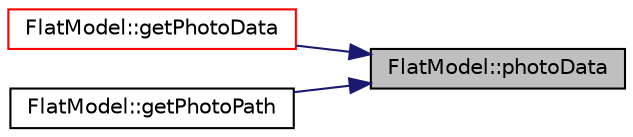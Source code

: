 digraph "FlatModel::photoData"
{
 // LATEX_PDF_SIZE
  edge [fontname="Helvetica",fontsize="10",labelfontname="Helvetica",labelfontsize="10"];
  node [fontname="Helvetica",fontsize="10",shape=record];
  rankdir="RL";
  Node1 [label="FlatModel::photoData",height=0.2,width=0.4,color="black", fillcolor="grey75", style="filled", fontcolor="black",tooltip=" "];
  Node1 -> Node2 [dir="back",color="midnightblue",fontsize="10",style="solid",fontname="Helvetica"];
  Node2 [label="FlatModel::getPhotoData",height=0.2,width=0.4,color="red", fillcolor="white", style="filled",URL="$class_flat_model.html#ac4a1ff4ff16b5950efb7bf2b2f7dbd35",tooltip=" "];
  Node1 -> Node4 [dir="back",color="midnightblue",fontsize="10",style="solid",fontname="Helvetica"];
  Node4 [label="FlatModel::getPhotoPath",height=0.2,width=0.4,color="black", fillcolor="white", style="filled",URL="$class_flat_model.html#a14ac44a426e0bb34556272a1e2538c09",tooltip=" "];
}

